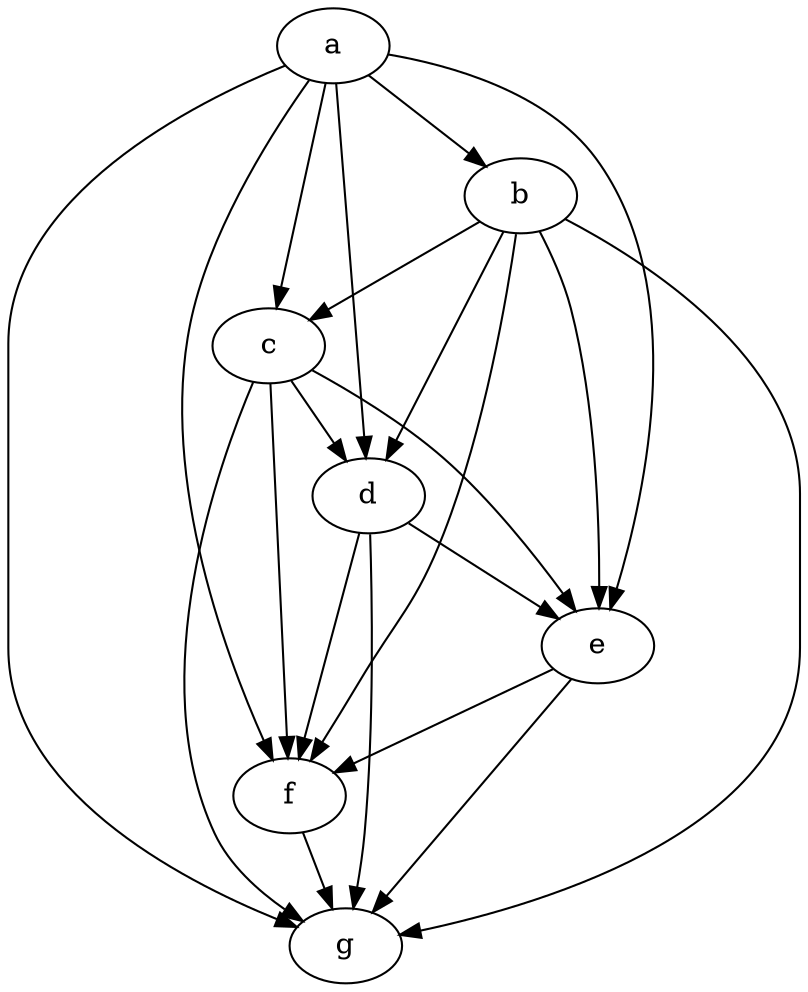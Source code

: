 digraph unbalanced {
	a -> b -> c -> d -> e -> f -> g;
	a -> c;
	a -> d;
	a -> e;
	a -> f;
	a -> g;
	b -> d;
	b -> e;
	b -> f;
	b -> g;
	c -> e;
	c -> f;
	c -> g;
	d -> f;
	d -> g;
	e -> g;
}
